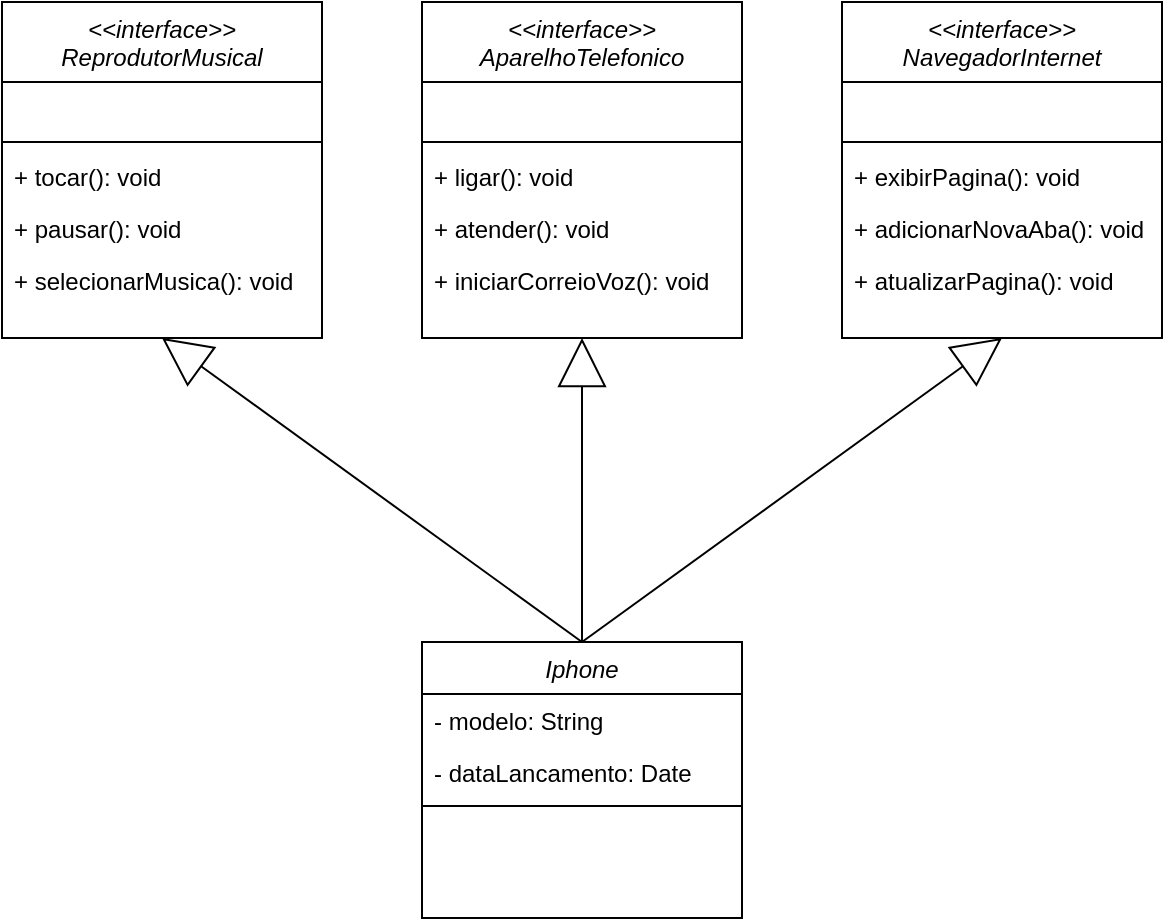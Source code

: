 <mxfile version="24.3.0" type="device">
  <diagram id="C5RBs43oDa-KdzZeNtuy" name="Page-1">
    <mxGraphModel dx="880" dy="1683" grid="1" gridSize="10" guides="1" tooltips="1" connect="1" arrows="1" fold="1" page="1" pageScale="1" pageWidth="827" pageHeight="1169" math="0" shadow="0">
      <root>
        <mxCell id="WIyWlLk6GJQsqaUBKTNV-0" />
        <mxCell id="WIyWlLk6GJQsqaUBKTNV-1" parent="WIyWlLk6GJQsqaUBKTNV-0" />
        <mxCell id="zkfFHV4jXpPFQw0GAbJ--0" value="Iphone" style="swimlane;fontStyle=2;align=center;verticalAlign=top;childLayout=stackLayout;horizontal=1;startSize=26;horizontalStack=0;resizeParent=1;resizeLast=0;collapsible=1;marginBottom=0;rounded=0;shadow=0;strokeWidth=1;" parent="WIyWlLk6GJQsqaUBKTNV-1" vertex="1">
          <mxGeometry x="430" y="160" width="160" height="138" as="geometry">
            <mxRectangle x="230" y="140" width="160" height="26" as="alternateBounds" />
          </mxGeometry>
        </mxCell>
        <mxCell id="zkfFHV4jXpPFQw0GAbJ--1" value="- modelo: String" style="text;align=left;verticalAlign=top;spacingLeft=4;spacingRight=4;overflow=hidden;rotatable=0;points=[[0,0.5],[1,0.5]];portConstraint=eastwest;" parent="zkfFHV4jXpPFQw0GAbJ--0" vertex="1">
          <mxGeometry y="26" width="160" height="26" as="geometry" />
        </mxCell>
        <mxCell id="zkfFHV4jXpPFQw0GAbJ--2" value="- dataLancamento: Date" style="text;align=left;verticalAlign=top;spacingLeft=4;spacingRight=4;overflow=hidden;rotatable=0;points=[[0,0.5],[1,0.5]];portConstraint=eastwest;rounded=0;shadow=0;html=0;" parent="zkfFHV4jXpPFQw0GAbJ--0" vertex="1">
          <mxGeometry y="52" width="160" height="26" as="geometry" />
        </mxCell>
        <mxCell id="zkfFHV4jXpPFQw0GAbJ--4" value="" style="line;html=1;strokeWidth=1;align=left;verticalAlign=middle;spacingTop=-1;spacingLeft=3;spacingRight=3;rotatable=0;labelPosition=right;points=[];portConstraint=eastwest;" parent="zkfFHV4jXpPFQw0GAbJ--0" vertex="1">
          <mxGeometry y="78" width="160" height="8" as="geometry" />
        </mxCell>
        <mxCell id="zkfFHV4jXpPFQw0GAbJ--12" value="" style="endArrow=block;endSize=22;endFill=0;shadow=0;strokeWidth=1;rounded=0;elbow=vertical;exitX=0.5;exitY=0;exitDx=0;exitDy=0;entryX=0.5;entryY=1;entryDx=0;entryDy=0;" parent="WIyWlLk6GJQsqaUBKTNV-1" source="zkfFHV4jXpPFQw0GAbJ--0" target="-NQNdwB4dQg_ZjjVN8Mn-1" edge="1">
          <mxGeometry width="160" relative="1" as="geometry">
            <mxPoint x="200" y="360.0" as="sourcePoint" />
            <mxPoint x="500" y="90" as="targetPoint" />
          </mxGeometry>
        </mxCell>
        <mxCell id="-NQNdwB4dQg_ZjjVN8Mn-1" value="&lt;&lt;interface&gt;&gt;&#xa;ReprodutorMusical&#xa;" style="swimlane;fontStyle=2;align=center;verticalAlign=top;childLayout=stackLayout;horizontal=1;startSize=40;horizontalStack=0;resizeParent=1;resizeLast=0;collapsible=1;marginBottom=0;rounded=0;shadow=0;strokeWidth=1;" vertex="1" parent="WIyWlLk6GJQsqaUBKTNV-1">
          <mxGeometry x="220" y="-160" width="160" height="168" as="geometry">
            <mxRectangle x="230" y="140" width="160" height="26" as="alternateBounds" />
          </mxGeometry>
        </mxCell>
        <mxCell id="-NQNdwB4dQg_ZjjVN8Mn-3" value="   " style="text;align=left;verticalAlign=top;spacingLeft=4;spacingRight=4;overflow=hidden;rotatable=0;points=[[0,0.5],[1,0.5]];portConstraint=eastwest;rounded=0;shadow=0;html=0;" vertex="1" parent="-NQNdwB4dQg_ZjjVN8Mn-1">
          <mxGeometry y="40" width="160" height="26" as="geometry" />
        </mxCell>
        <mxCell id="-NQNdwB4dQg_ZjjVN8Mn-5" value="" style="line;html=1;strokeWidth=1;align=left;verticalAlign=middle;spacingTop=-1;spacingLeft=3;spacingRight=3;rotatable=0;labelPosition=right;points=[];portConstraint=eastwest;" vertex="1" parent="-NQNdwB4dQg_ZjjVN8Mn-1">
          <mxGeometry y="66" width="160" height="8" as="geometry" />
        </mxCell>
        <mxCell id="-NQNdwB4dQg_ZjjVN8Mn-6" value="+ tocar(): void" style="text;align=left;verticalAlign=top;spacingLeft=4;spacingRight=4;overflow=hidden;rotatable=0;points=[[0,0.5],[1,0.5]];portConstraint=eastwest;" vertex="1" parent="-NQNdwB4dQg_ZjjVN8Mn-1">
          <mxGeometry y="74" width="160" height="26" as="geometry" />
        </mxCell>
        <mxCell id="-NQNdwB4dQg_ZjjVN8Mn-7" value="+ pausar(): void" style="text;align=left;verticalAlign=top;spacingLeft=4;spacingRight=4;overflow=hidden;rotatable=0;points=[[0,0.5],[1,0.5]];portConstraint=eastwest;" vertex="1" parent="-NQNdwB4dQg_ZjjVN8Mn-1">
          <mxGeometry y="100" width="160" height="26" as="geometry" />
        </mxCell>
        <mxCell id="-NQNdwB4dQg_ZjjVN8Mn-8" value="+ selecionarMusica(): void" style="text;align=left;verticalAlign=top;spacingLeft=4;spacingRight=4;overflow=hidden;rotatable=0;points=[[0,0.5],[1,0.5]];portConstraint=eastwest;" vertex="1" parent="-NQNdwB4dQg_ZjjVN8Mn-1">
          <mxGeometry y="126" width="160" height="26" as="geometry" />
        </mxCell>
        <mxCell id="-NQNdwB4dQg_ZjjVN8Mn-9" value="&lt;&lt;interface&gt;&gt;&#xa;AparelhoTelefonico&#xa;" style="swimlane;fontStyle=2;align=center;verticalAlign=top;childLayout=stackLayout;horizontal=1;startSize=40;horizontalStack=0;resizeParent=1;resizeLast=0;collapsible=1;marginBottom=0;rounded=0;shadow=0;strokeWidth=1;" vertex="1" parent="WIyWlLk6GJQsqaUBKTNV-1">
          <mxGeometry x="430" y="-160" width="160" height="168" as="geometry">
            <mxRectangle x="230" y="140" width="160" height="26" as="alternateBounds" />
          </mxGeometry>
        </mxCell>
        <mxCell id="-NQNdwB4dQg_ZjjVN8Mn-10" value="   " style="text;align=left;verticalAlign=top;spacingLeft=4;spacingRight=4;overflow=hidden;rotatable=0;points=[[0,0.5],[1,0.5]];portConstraint=eastwest;rounded=0;shadow=0;html=0;" vertex="1" parent="-NQNdwB4dQg_ZjjVN8Mn-9">
          <mxGeometry y="40" width="160" height="26" as="geometry" />
        </mxCell>
        <mxCell id="-NQNdwB4dQg_ZjjVN8Mn-11" value="" style="line;html=1;strokeWidth=1;align=left;verticalAlign=middle;spacingTop=-1;spacingLeft=3;spacingRight=3;rotatable=0;labelPosition=right;points=[];portConstraint=eastwest;" vertex="1" parent="-NQNdwB4dQg_ZjjVN8Mn-9">
          <mxGeometry y="66" width="160" height="8" as="geometry" />
        </mxCell>
        <mxCell id="-NQNdwB4dQg_ZjjVN8Mn-12" value="+ ligar(): void" style="text;align=left;verticalAlign=top;spacingLeft=4;spacingRight=4;overflow=hidden;rotatable=0;points=[[0,0.5],[1,0.5]];portConstraint=eastwest;" vertex="1" parent="-NQNdwB4dQg_ZjjVN8Mn-9">
          <mxGeometry y="74" width="160" height="26" as="geometry" />
        </mxCell>
        <mxCell id="-NQNdwB4dQg_ZjjVN8Mn-13" value="+ atender(): void" style="text;align=left;verticalAlign=top;spacingLeft=4;spacingRight=4;overflow=hidden;rotatable=0;points=[[0,0.5],[1,0.5]];portConstraint=eastwest;" vertex="1" parent="-NQNdwB4dQg_ZjjVN8Mn-9">
          <mxGeometry y="100" width="160" height="26" as="geometry" />
        </mxCell>
        <mxCell id="-NQNdwB4dQg_ZjjVN8Mn-14" value="+ iniciarCorreioVoz(): void" style="text;align=left;verticalAlign=top;spacingLeft=4;spacingRight=4;overflow=hidden;rotatable=0;points=[[0,0.5],[1,0.5]];portConstraint=eastwest;" vertex="1" parent="-NQNdwB4dQg_ZjjVN8Mn-9">
          <mxGeometry y="126" width="160" height="26" as="geometry" />
        </mxCell>
        <mxCell id="-NQNdwB4dQg_ZjjVN8Mn-15" value="&lt;&lt;interface&gt;&gt;&#xa;NavegadorInternet" style="swimlane;fontStyle=2;align=center;verticalAlign=top;childLayout=stackLayout;horizontal=1;startSize=40;horizontalStack=0;resizeParent=1;resizeLast=0;collapsible=1;marginBottom=0;rounded=0;shadow=0;strokeWidth=1;" vertex="1" parent="WIyWlLk6GJQsqaUBKTNV-1">
          <mxGeometry x="640" y="-160" width="160" height="168" as="geometry">
            <mxRectangle x="230" y="140" width="160" height="26" as="alternateBounds" />
          </mxGeometry>
        </mxCell>
        <mxCell id="-NQNdwB4dQg_ZjjVN8Mn-16" value="   " style="text;align=left;verticalAlign=top;spacingLeft=4;spacingRight=4;overflow=hidden;rotatable=0;points=[[0,0.5],[1,0.5]];portConstraint=eastwest;rounded=0;shadow=0;html=0;" vertex="1" parent="-NQNdwB4dQg_ZjjVN8Mn-15">
          <mxGeometry y="40" width="160" height="26" as="geometry" />
        </mxCell>
        <mxCell id="-NQNdwB4dQg_ZjjVN8Mn-17" value="" style="line;html=1;strokeWidth=1;align=left;verticalAlign=middle;spacingTop=-1;spacingLeft=3;spacingRight=3;rotatable=0;labelPosition=right;points=[];portConstraint=eastwest;" vertex="1" parent="-NQNdwB4dQg_ZjjVN8Mn-15">
          <mxGeometry y="66" width="160" height="8" as="geometry" />
        </mxCell>
        <mxCell id="-NQNdwB4dQg_ZjjVN8Mn-18" value="+ exibirPagina(): void" style="text;align=left;verticalAlign=top;spacingLeft=4;spacingRight=4;overflow=hidden;rotatable=0;points=[[0,0.5],[1,0.5]];portConstraint=eastwest;" vertex="1" parent="-NQNdwB4dQg_ZjjVN8Mn-15">
          <mxGeometry y="74" width="160" height="26" as="geometry" />
        </mxCell>
        <mxCell id="-NQNdwB4dQg_ZjjVN8Mn-19" value="+ adicionarNovaAba(): void" style="text;align=left;verticalAlign=top;spacingLeft=4;spacingRight=4;overflow=hidden;rotatable=0;points=[[0,0.5],[1,0.5]];portConstraint=eastwest;" vertex="1" parent="-NQNdwB4dQg_ZjjVN8Mn-15">
          <mxGeometry y="100" width="160" height="26" as="geometry" />
        </mxCell>
        <mxCell id="-NQNdwB4dQg_ZjjVN8Mn-20" value="+ atualizarPagina(): void" style="text;align=left;verticalAlign=top;spacingLeft=4;spacingRight=4;overflow=hidden;rotatable=0;points=[[0,0.5],[1,0.5]];portConstraint=eastwest;" vertex="1" parent="-NQNdwB4dQg_ZjjVN8Mn-15">
          <mxGeometry y="126" width="160" height="26" as="geometry" />
        </mxCell>
        <mxCell id="-NQNdwB4dQg_ZjjVN8Mn-23" value="" style="endArrow=block;endSize=22;endFill=0;shadow=0;strokeWidth=1;rounded=0;elbow=vertical;exitX=0.5;exitY=0;exitDx=0;exitDy=0;entryX=0.5;entryY=1;entryDx=0;entryDy=0;" edge="1" parent="WIyWlLk6GJQsqaUBKTNV-1" source="zkfFHV4jXpPFQw0GAbJ--0" target="-NQNdwB4dQg_ZjjVN8Mn-9">
          <mxGeometry width="160" relative="1" as="geometry">
            <mxPoint x="510" y="210" as="sourcePoint" />
            <mxPoint x="310" y="18" as="targetPoint" />
          </mxGeometry>
        </mxCell>
        <mxCell id="-NQNdwB4dQg_ZjjVN8Mn-24" value="" style="endArrow=block;endSize=22;endFill=0;shadow=0;strokeWidth=1;rounded=0;elbow=vertical;exitX=0.5;exitY=0;exitDx=0;exitDy=0;entryX=0.5;entryY=1;entryDx=0;entryDy=0;" edge="1" parent="WIyWlLk6GJQsqaUBKTNV-1" source="zkfFHV4jXpPFQw0GAbJ--0" target="-NQNdwB4dQg_ZjjVN8Mn-15">
          <mxGeometry width="160" relative="1" as="geometry">
            <mxPoint x="510" y="210" as="sourcePoint" />
            <mxPoint x="520" y="18" as="targetPoint" />
          </mxGeometry>
        </mxCell>
      </root>
    </mxGraphModel>
  </diagram>
</mxfile>
